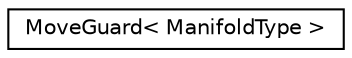 digraph "Graphical Class Hierarchy"
{
  edge [fontname="Helvetica",fontsize="10",labelfontname="Helvetica",labelfontsize="10"];
  node [fontname="Helvetica",fontsize="10",shape=record];
  rankdir="LR";
  Node0 [label="MoveGuard\< ManifoldType \>",height=0.2,width=0.4,color="black", fillcolor="white", style="filled",URL="$class_move_guard.html"];
}
